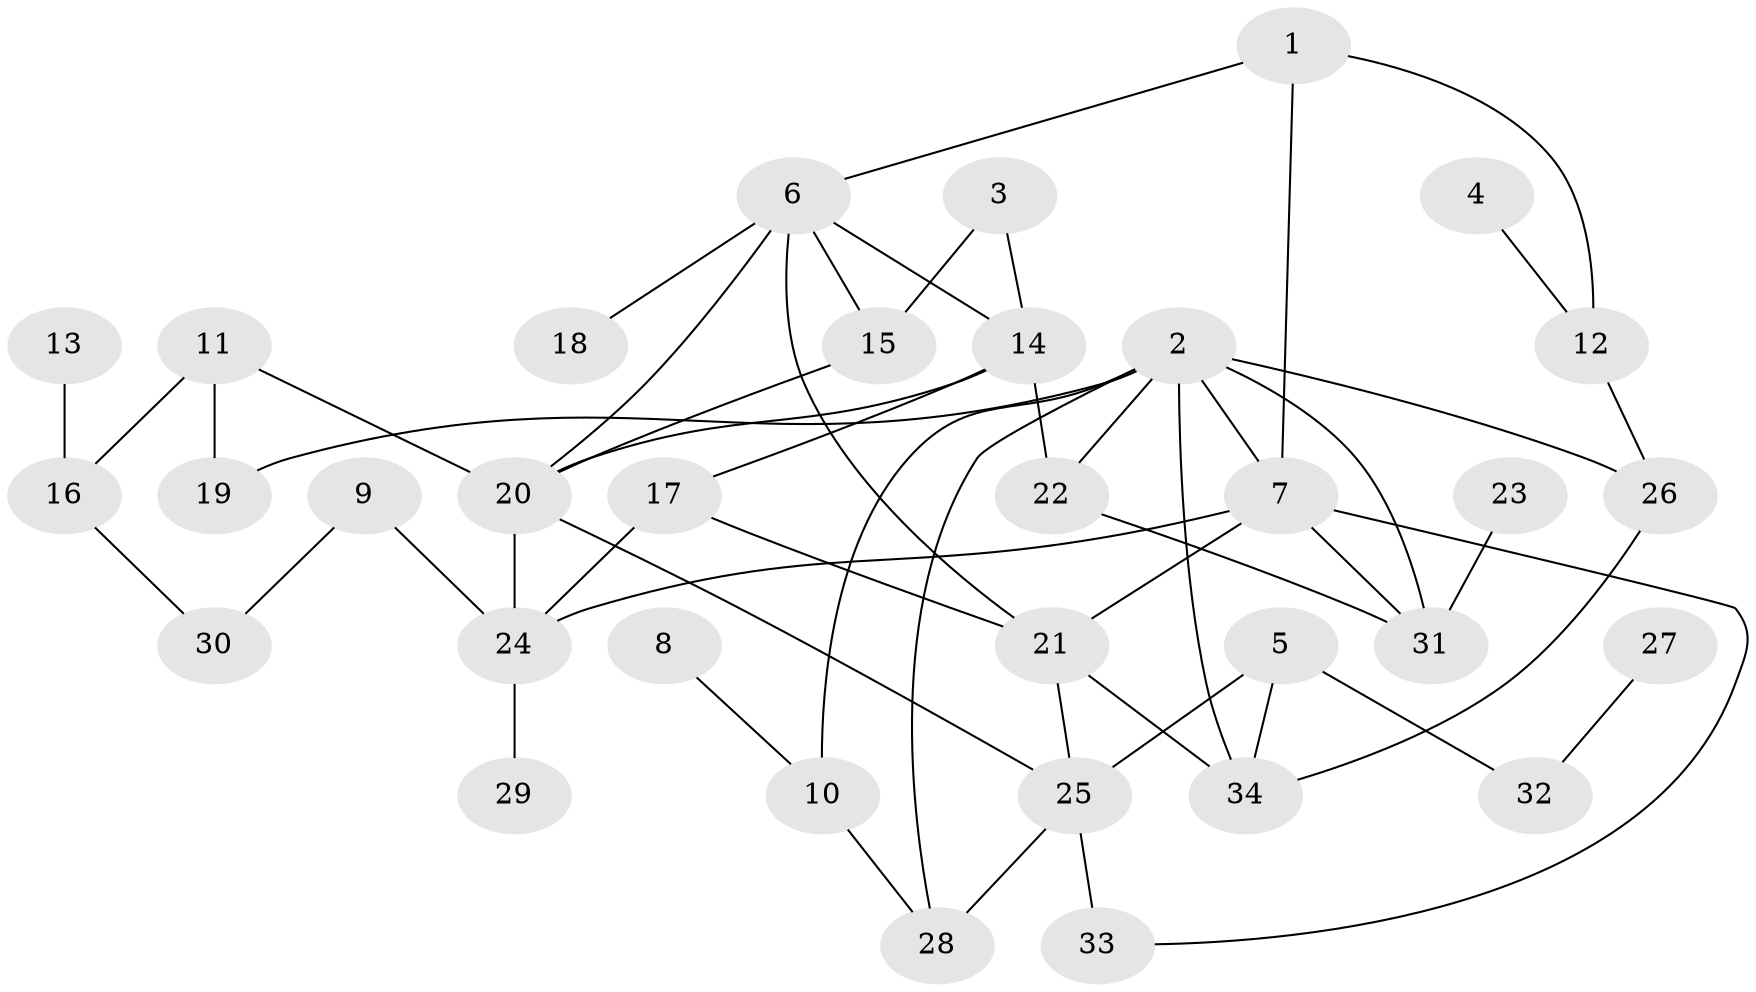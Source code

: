 // original degree distribution, {7: 0.018018018018018018, 5: 0.036036036036036036, 3: 0.21621621621621623, 6: 0.018018018018018018, 2: 0.35135135135135137, 4: 0.10810810810810811, 1: 0.25225225225225223}
// Generated by graph-tools (version 1.1) at 2025/36/03/04/25 23:36:13]
// undirected, 34 vertices, 53 edges
graph export_dot {
  node [color=gray90,style=filled];
  1;
  2;
  3;
  4;
  5;
  6;
  7;
  8;
  9;
  10;
  11;
  12;
  13;
  14;
  15;
  16;
  17;
  18;
  19;
  20;
  21;
  22;
  23;
  24;
  25;
  26;
  27;
  28;
  29;
  30;
  31;
  32;
  33;
  34;
  1 -- 6 [weight=1.0];
  1 -- 7 [weight=1.0];
  1 -- 12 [weight=1.0];
  2 -- 7 [weight=2.0];
  2 -- 10 [weight=1.0];
  2 -- 19 [weight=1.0];
  2 -- 22 [weight=1.0];
  2 -- 26 [weight=2.0];
  2 -- 28 [weight=2.0];
  2 -- 31 [weight=1.0];
  2 -- 34 [weight=1.0];
  3 -- 14 [weight=1.0];
  3 -- 15 [weight=1.0];
  4 -- 12 [weight=1.0];
  5 -- 25 [weight=2.0];
  5 -- 32 [weight=1.0];
  5 -- 34 [weight=1.0];
  6 -- 14 [weight=1.0];
  6 -- 15 [weight=1.0];
  6 -- 18 [weight=1.0];
  6 -- 20 [weight=1.0];
  6 -- 21 [weight=1.0];
  7 -- 21 [weight=1.0];
  7 -- 24 [weight=1.0];
  7 -- 31 [weight=1.0];
  7 -- 33 [weight=1.0];
  8 -- 10 [weight=1.0];
  9 -- 24 [weight=1.0];
  9 -- 30 [weight=1.0];
  10 -- 28 [weight=2.0];
  11 -- 16 [weight=1.0];
  11 -- 19 [weight=1.0];
  11 -- 20 [weight=1.0];
  12 -- 26 [weight=1.0];
  13 -- 16 [weight=1.0];
  14 -- 17 [weight=1.0];
  14 -- 20 [weight=1.0];
  14 -- 22 [weight=1.0];
  15 -- 20 [weight=1.0];
  16 -- 30 [weight=1.0];
  17 -- 21 [weight=1.0];
  17 -- 24 [weight=1.0];
  20 -- 24 [weight=1.0];
  20 -- 25 [weight=1.0];
  21 -- 25 [weight=1.0];
  21 -- 34 [weight=1.0];
  22 -- 31 [weight=1.0];
  23 -- 31 [weight=1.0];
  24 -- 29 [weight=1.0];
  25 -- 28 [weight=1.0];
  25 -- 33 [weight=1.0];
  26 -- 34 [weight=1.0];
  27 -- 32 [weight=1.0];
}
